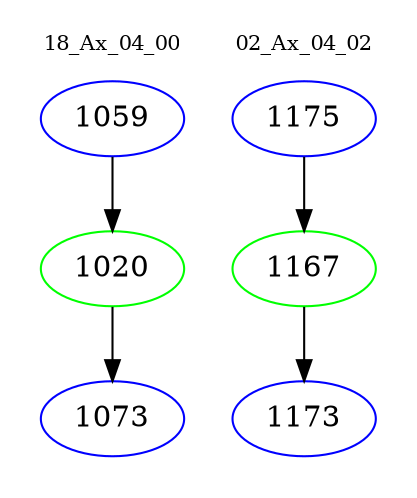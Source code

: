 digraph{
subgraph cluster_0 {
color = white
label = "18_Ax_04_00";
fontsize=10;
T0_1059 [label="1059", color="blue"]
T0_1059 -> T0_1020 [color="black"]
T0_1020 [label="1020", color="green"]
T0_1020 -> T0_1073 [color="black"]
T0_1073 [label="1073", color="blue"]
}
subgraph cluster_1 {
color = white
label = "02_Ax_04_02";
fontsize=10;
T1_1175 [label="1175", color="blue"]
T1_1175 -> T1_1167 [color="black"]
T1_1167 [label="1167", color="green"]
T1_1167 -> T1_1173 [color="black"]
T1_1173 [label="1173", color="blue"]
}
}

